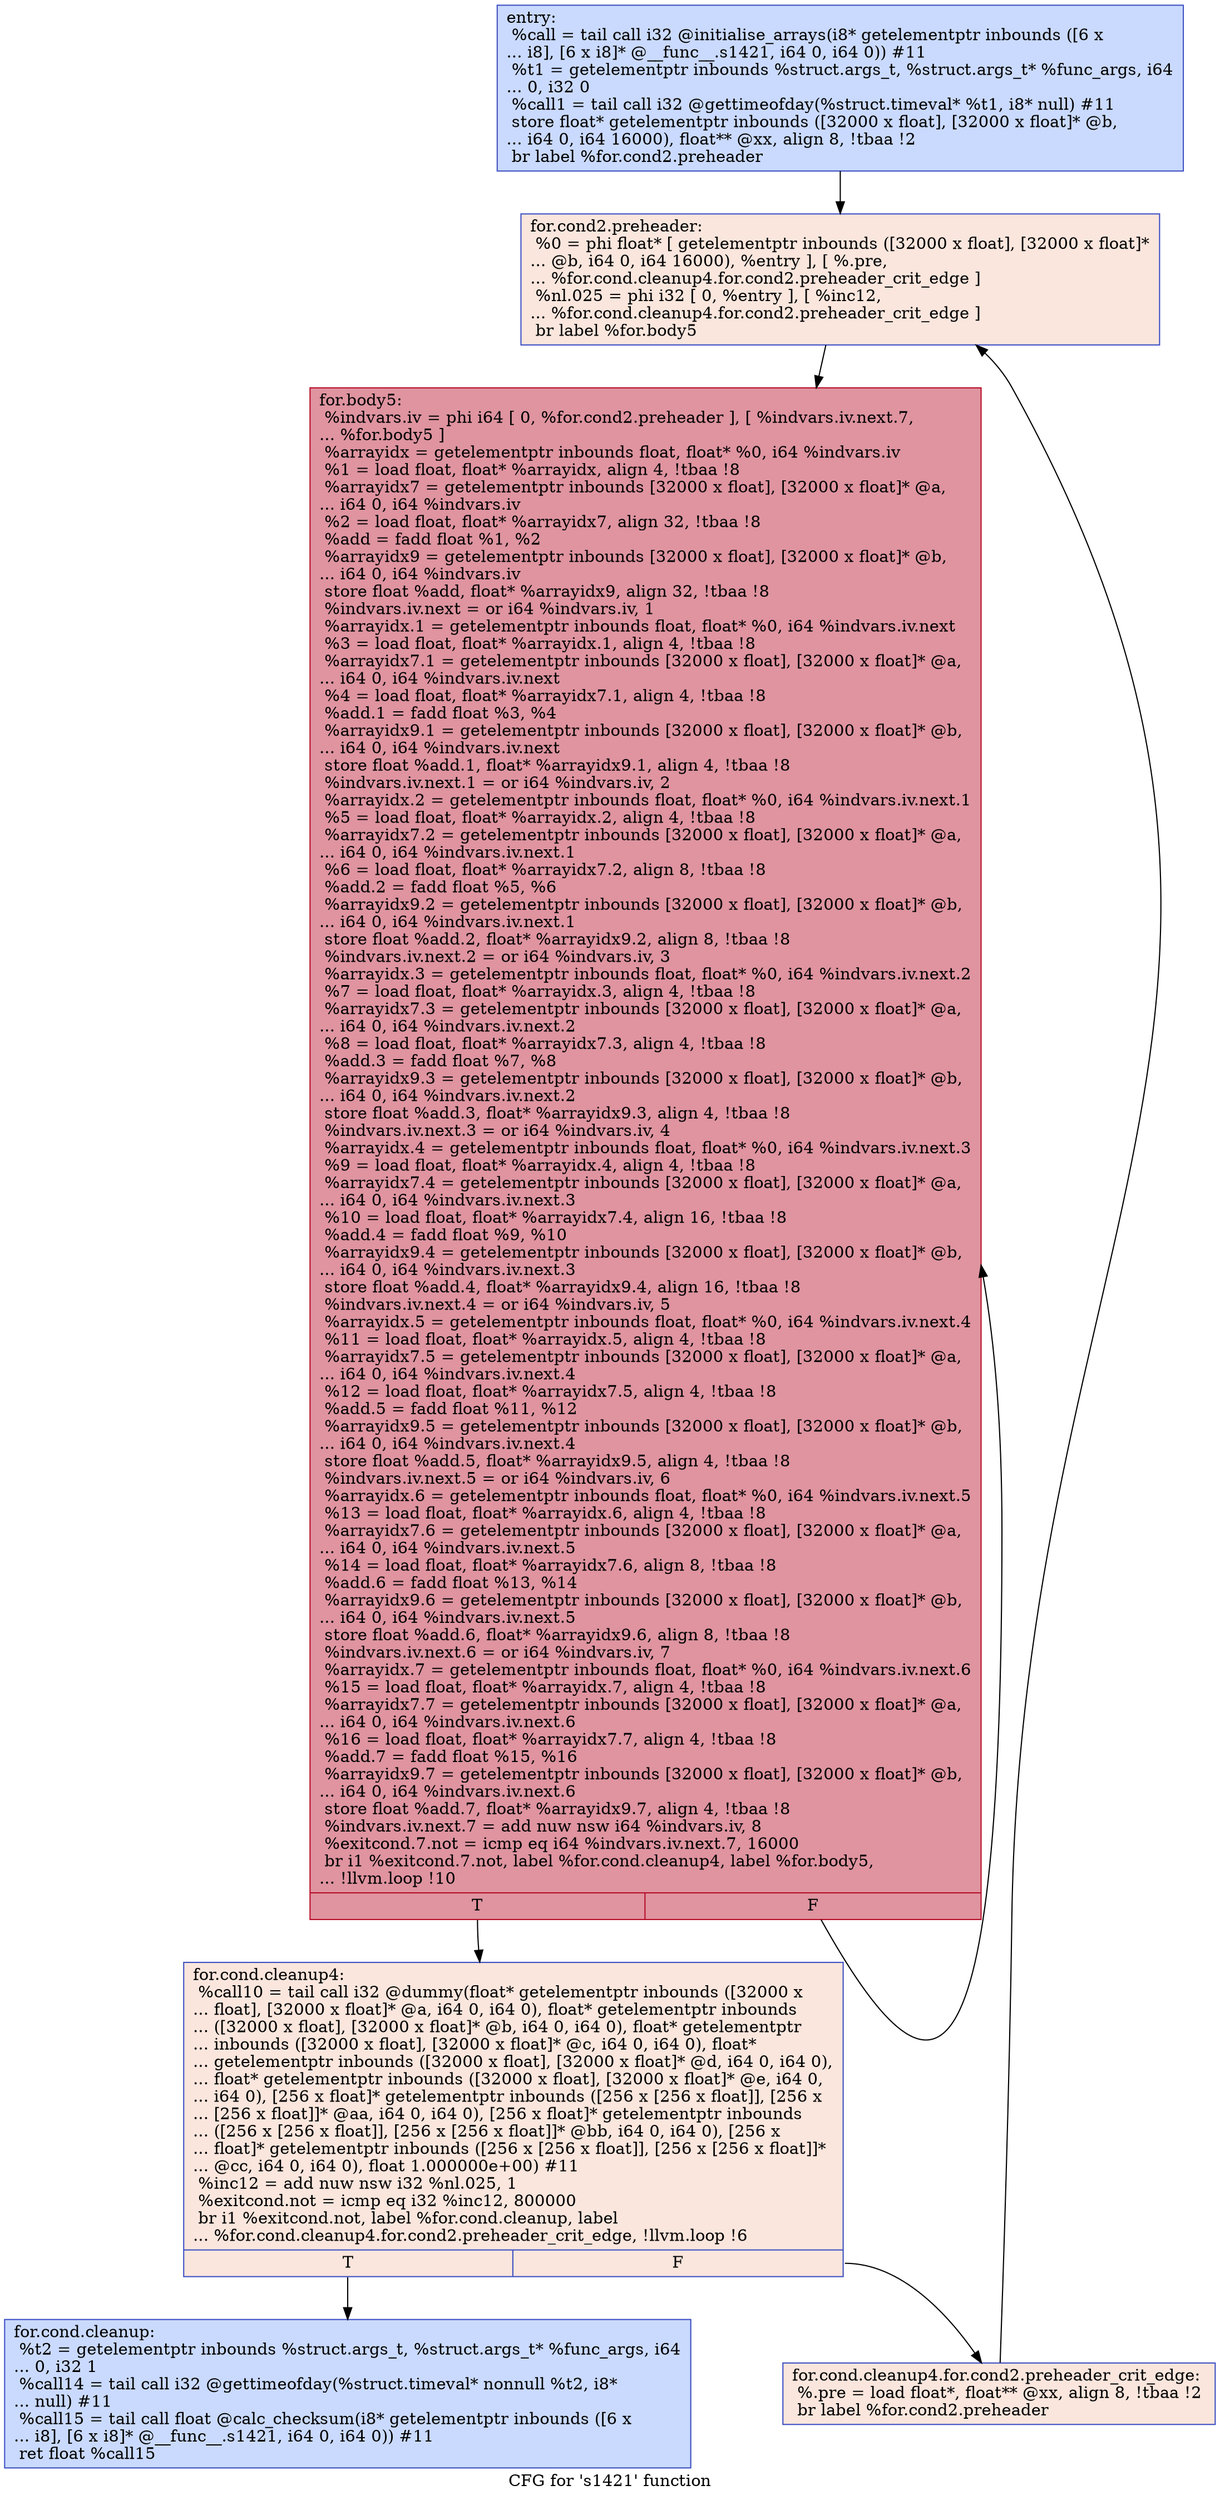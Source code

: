 digraph "CFG for 's1421' function" {
	label="CFG for 's1421' function";

	Node0x564c93c32cd0 [shape=record,color="#3d50c3ff", style=filled, fillcolor="#88abfd70",label="{entry:\l  %call = tail call i32 @initialise_arrays(i8* getelementptr inbounds ([6 x\l... i8], [6 x i8]* @__func__.s1421, i64 0, i64 0)) #11\l  %t1 = getelementptr inbounds %struct.args_t, %struct.args_t* %func_args, i64\l... 0, i32 0\l  %call1 = tail call i32 @gettimeofday(%struct.timeval* %t1, i8* null) #11\l  store float* getelementptr inbounds ([32000 x float], [32000 x float]* @b,\l... i64 0, i64 16000), float** @xx, align 8, !tbaa !2\l  br label %for.cond2.preheader\l}"];
	Node0x564c93c32cd0 -> Node0x564c93c33290;
	Node0x564c93c33290 [shape=record,color="#3d50c3ff", style=filled, fillcolor="#f3c7b170",label="{for.cond2.preheader:                              \l  %0 = phi float* [ getelementptr inbounds ([32000 x float], [32000 x float]*\l... @b, i64 0, i64 16000), %entry ], [ %.pre,\l... %for.cond.cleanup4.for.cond2.preheader_crit_edge ]\l  %nl.025 = phi i32 [ 0, %entry ], [ %inc12,\l... %for.cond.cleanup4.for.cond2.preheader_crit_edge ]\l  br label %for.body5\l}"];
	Node0x564c93c33290 -> Node0x564c93c33670;
	Node0x564c93c337c0 [shape=record,color="#3d50c3ff", style=filled, fillcolor="#88abfd70",label="{for.cond.cleanup:                                 \l  %t2 = getelementptr inbounds %struct.args_t, %struct.args_t* %func_args, i64\l... 0, i32 1\l  %call14 = tail call i32 @gettimeofday(%struct.timeval* nonnull %t2, i8*\l... null) #11\l  %call15 = tail call float @calc_checksum(i8* getelementptr inbounds ([6 x\l... i8], [6 x i8]* @__func__.s1421, i64 0, i64 0)) #11\l  ret float %call15\l}"];
	Node0x564c93c33e10 [shape=record,color="#3d50c3ff", style=filled, fillcolor="#f3c7b170",label="{for.cond.cleanup4:                                \l  %call10 = tail call i32 @dummy(float* getelementptr inbounds ([32000 x\l... float], [32000 x float]* @a, i64 0, i64 0), float* getelementptr inbounds\l... ([32000 x float], [32000 x float]* @b, i64 0, i64 0), float* getelementptr\l... inbounds ([32000 x float], [32000 x float]* @c, i64 0, i64 0), float*\l... getelementptr inbounds ([32000 x float], [32000 x float]* @d, i64 0, i64 0),\l... float* getelementptr inbounds ([32000 x float], [32000 x float]* @e, i64 0,\l... i64 0), [256 x float]* getelementptr inbounds ([256 x [256 x float]], [256 x\l... [256 x float]]* @aa, i64 0, i64 0), [256 x float]* getelementptr inbounds\l... ([256 x [256 x float]], [256 x [256 x float]]* @bb, i64 0, i64 0), [256 x\l... float]* getelementptr inbounds ([256 x [256 x float]], [256 x [256 x float]]*\l... @cc, i64 0, i64 0), float 1.000000e+00) #11\l  %inc12 = add nuw nsw i32 %nl.025, 1\l  %exitcond.not = icmp eq i32 %inc12, 800000\l  br i1 %exitcond.not, label %for.cond.cleanup, label\l... %for.cond.cleanup4.for.cond2.preheader_crit_edge, !llvm.loop !6\l|{<s0>T|<s1>F}}"];
	Node0x564c93c33e10:s0 -> Node0x564c93c337c0;
	Node0x564c93c33e10:s1 -> Node0x564c93c333c0;
	Node0x564c93c333c0 [shape=record,color="#3d50c3ff", style=filled, fillcolor="#f3c7b170",label="{for.cond.cleanup4.for.cond2.preheader_crit_edge:  \l  %.pre = load float*, float** @xx, align 8, !tbaa !2\l  br label %for.cond2.preheader\l}"];
	Node0x564c93c333c0 -> Node0x564c93c33290;
	Node0x564c93c33670 [shape=record,color="#b70d28ff", style=filled, fillcolor="#b70d2870",label="{for.body5:                                        \l  %indvars.iv = phi i64 [ 0, %for.cond2.preheader ], [ %indvars.iv.next.7,\l... %for.body5 ]\l  %arrayidx = getelementptr inbounds float, float* %0, i64 %indvars.iv\l  %1 = load float, float* %arrayidx, align 4, !tbaa !8\l  %arrayidx7 = getelementptr inbounds [32000 x float], [32000 x float]* @a,\l... i64 0, i64 %indvars.iv\l  %2 = load float, float* %arrayidx7, align 32, !tbaa !8\l  %add = fadd float %1, %2\l  %arrayidx9 = getelementptr inbounds [32000 x float], [32000 x float]* @b,\l... i64 0, i64 %indvars.iv\l  store float %add, float* %arrayidx9, align 32, !tbaa !8\l  %indvars.iv.next = or i64 %indvars.iv, 1\l  %arrayidx.1 = getelementptr inbounds float, float* %0, i64 %indvars.iv.next\l  %3 = load float, float* %arrayidx.1, align 4, !tbaa !8\l  %arrayidx7.1 = getelementptr inbounds [32000 x float], [32000 x float]* @a,\l... i64 0, i64 %indvars.iv.next\l  %4 = load float, float* %arrayidx7.1, align 4, !tbaa !8\l  %add.1 = fadd float %3, %4\l  %arrayidx9.1 = getelementptr inbounds [32000 x float], [32000 x float]* @b,\l... i64 0, i64 %indvars.iv.next\l  store float %add.1, float* %arrayidx9.1, align 4, !tbaa !8\l  %indvars.iv.next.1 = or i64 %indvars.iv, 2\l  %arrayidx.2 = getelementptr inbounds float, float* %0, i64 %indvars.iv.next.1\l  %5 = load float, float* %arrayidx.2, align 4, !tbaa !8\l  %arrayidx7.2 = getelementptr inbounds [32000 x float], [32000 x float]* @a,\l... i64 0, i64 %indvars.iv.next.1\l  %6 = load float, float* %arrayidx7.2, align 8, !tbaa !8\l  %add.2 = fadd float %5, %6\l  %arrayidx9.2 = getelementptr inbounds [32000 x float], [32000 x float]* @b,\l... i64 0, i64 %indvars.iv.next.1\l  store float %add.2, float* %arrayidx9.2, align 8, !tbaa !8\l  %indvars.iv.next.2 = or i64 %indvars.iv, 3\l  %arrayidx.3 = getelementptr inbounds float, float* %0, i64 %indvars.iv.next.2\l  %7 = load float, float* %arrayidx.3, align 4, !tbaa !8\l  %arrayidx7.3 = getelementptr inbounds [32000 x float], [32000 x float]* @a,\l... i64 0, i64 %indvars.iv.next.2\l  %8 = load float, float* %arrayidx7.3, align 4, !tbaa !8\l  %add.3 = fadd float %7, %8\l  %arrayidx9.3 = getelementptr inbounds [32000 x float], [32000 x float]* @b,\l... i64 0, i64 %indvars.iv.next.2\l  store float %add.3, float* %arrayidx9.3, align 4, !tbaa !8\l  %indvars.iv.next.3 = or i64 %indvars.iv, 4\l  %arrayidx.4 = getelementptr inbounds float, float* %0, i64 %indvars.iv.next.3\l  %9 = load float, float* %arrayidx.4, align 4, !tbaa !8\l  %arrayidx7.4 = getelementptr inbounds [32000 x float], [32000 x float]* @a,\l... i64 0, i64 %indvars.iv.next.3\l  %10 = load float, float* %arrayidx7.4, align 16, !tbaa !8\l  %add.4 = fadd float %9, %10\l  %arrayidx9.4 = getelementptr inbounds [32000 x float], [32000 x float]* @b,\l... i64 0, i64 %indvars.iv.next.3\l  store float %add.4, float* %arrayidx9.4, align 16, !tbaa !8\l  %indvars.iv.next.4 = or i64 %indvars.iv, 5\l  %arrayidx.5 = getelementptr inbounds float, float* %0, i64 %indvars.iv.next.4\l  %11 = load float, float* %arrayidx.5, align 4, !tbaa !8\l  %arrayidx7.5 = getelementptr inbounds [32000 x float], [32000 x float]* @a,\l... i64 0, i64 %indvars.iv.next.4\l  %12 = load float, float* %arrayidx7.5, align 4, !tbaa !8\l  %add.5 = fadd float %11, %12\l  %arrayidx9.5 = getelementptr inbounds [32000 x float], [32000 x float]* @b,\l... i64 0, i64 %indvars.iv.next.4\l  store float %add.5, float* %arrayidx9.5, align 4, !tbaa !8\l  %indvars.iv.next.5 = or i64 %indvars.iv, 6\l  %arrayidx.6 = getelementptr inbounds float, float* %0, i64 %indvars.iv.next.5\l  %13 = load float, float* %arrayidx.6, align 4, !tbaa !8\l  %arrayidx7.6 = getelementptr inbounds [32000 x float], [32000 x float]* @a,\l... i64 0, i64 %indvars.iv.next.5\l  %14 = load float, float* %arrayidx7.6, align 8, !tbaa !8\l  %add.6 = fadd float %13, %14\l  %arrayidx9.6 = getelementptr inbounds [32000 x float], [32000 x float]* @b,\l... i64 0, i64 %indvars.iv.next.5\l  store float %add.6, float* %arrayidx9.6, align 8, !tbaa !8\l  %indvars.iv.next.6 = or i64 %indvars.iv, 7\l  %arrayidx.7 = getelementptr inbounds float, float* %0, i64 %indvars.iv.next.6\l  %15 = load float, float* %arrayidx.7, align 4, !tbaa !8\l  %arrayidx7.7 = getelementptr inbounds [32000 x float], [32000 x float]* @a,\l... i64 0, i64 %indvars.iv.next.6\l  %16 = load float, float* %arrayidx7.7, align 4, !tbaa !8\l  %add.7 = fadd float %15, %16\l  %arrayidx9.7 = getelementptr inbounds [32000 x float], [32000 x float]* @b,\l... i64 0, i64 %indvars.iv.next.6\l  store float %add.7, float* %arrayidx9.7, align 4, !tbaa !8\l  %indvars.iv.next.7 = add nuw nsw i64 %indvars.iv, 8\l  %exitcond.7.not = icmp eq i64 %indvars.iv.next.7, 16000\l  br i1 %exitcond.7.not, label %for.cond.cleanup4, label %for.body5,\l... !llvm.loop !10\l|{<s0>T|<s1>F}}"];
	Node0x564c93c33670:s0 -> Node0x564c93c33e10;
	Node0x564c93c33670:s1 -> Node0x564c93c33670;
}
